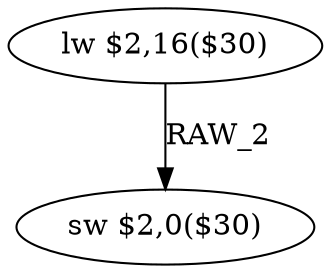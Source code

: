 digraph G1 {
node [shape = ellipse];
i0 [label = "lw $2,16($30)"] ;
i0 ->  i1 [label= "RAW_2"];
i1 [label = "sw $2,0($30)"] ;
}
